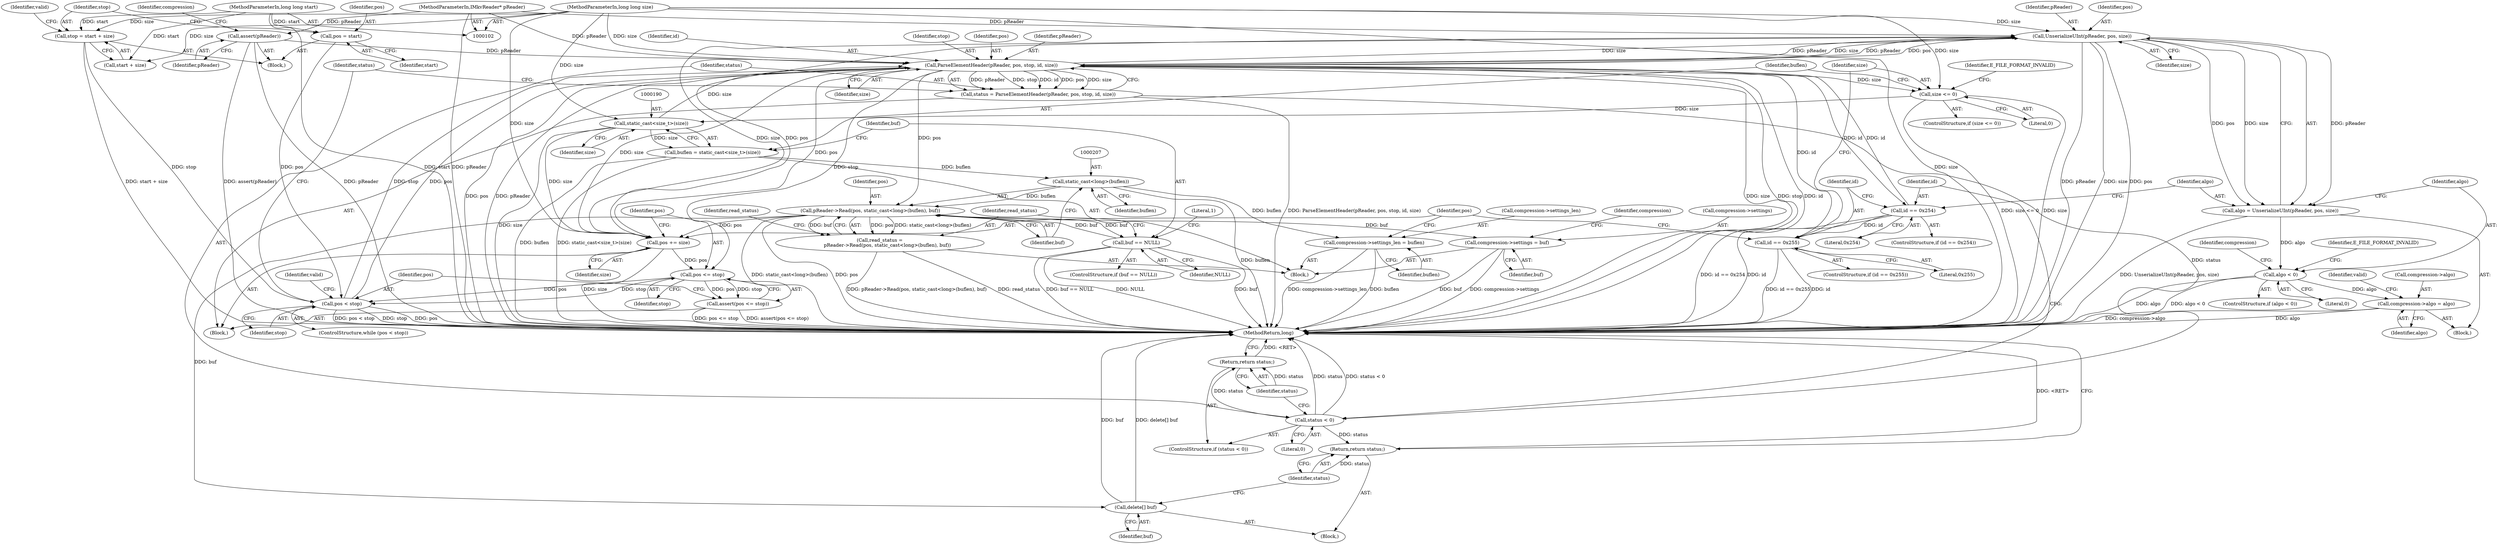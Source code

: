digraph "1_Android_cc274e2abe8b2a6698a5c47d8aa4bb45f1f9538d_46@pointer" {
"1000156" [label="(Call,UnserializeUInt(pReader, pos, size))"];
"1000136" [label="(Call,ParseElementHeader(pReader, pos, stop, id, size))"];
"1000156" [label="(Call,UnserializeUInt(pReader, pos, size))"];
"1000105" [label="(MethodParameterIn,IMkvReader* pReader)"];
"1000104" [label="(MethodParameterIn,long long size)"];
"1000108" [label="(Call,assert(pReader))"];
"1000127" [label="(Call,pos < stop)"];
"1000113" [label="(Call,pos = start)"];
"1000103" [label="(MethodParameterIn,long long start)"];
"1000231" [label="(Call,pos <= stop)"];
"1000227" [label="(Call,pos += size)"];
"1000189" [label="(Call,static_cast<size_t>(size))"];
"1000181" [label="(Call,size <= 0)"];
"1000204" [label="(Call,pReader->Read(pos, static_cast<long>(buflen), buf))"];
"1000206" [label="(Call,static_cast<long>(buflen))"];
"1000187" [label="(Call,buflen = static_cast<size_t>(size))"];
"1000195" [label="(Call,buf == NULL)"];
"1000117" [label="(Call,stop = start + size)"];
"1000176" [label="(Call,id == 0x255)"];
"1000149" [label="(Call,id == 0x254)"];
"1000134" [label="(Call,status = ParseElementHeader(pReader, pos, stop, id, size))"];
"1000143" [label="(Call,status < 0)"];
"1000146" [label="(Return,return status;)"];
"1000215" [label="(Return,return status;)"];
"1000154" [label="(Call,algo = UnserializeUInt(pReader, pos, size))"];
"1000161" [label="(Call,algo < 0)"];
"1000166" [label="(Call,compression->algo = algo)"];
"1000230" [label="(Call,assert(pos <= stop))"];
"1000202" [label="(Call,read_status =\n          pReader->Read(pos, static_cast<long>(buflen), buf))"];
"1000213" [label="(Call,delete[] buf)"];
"1000217" [label="(Call,compression->settings = buf)"];
"1000222" [label="(Call,compression->settings_len = buflen)"];
"1000135" [label="(Identifier,status)"];
"1000150" [label="(Identifier,id)"];
"1000156" [label="(Call,UnserializeUInt(pReader, pos, size))"];
"1000163" [label="(Literal,0)"];
"1000191" [label="(Identifier,size)"];
"1000161" [label="(Call,algo < 0)"];
"1000213" [label="(Call,delete[] buf)"];
"1000176" [label="(Call,id == 0x255)"];
"1000232" [label="(Identifier,pos)"];
"1000179" [label="(Block,)"];
"1000107" [label="(Block,)"];
"1000229" [label="(Identifier,size)"];
"1000165" [label="(Identifier,E_FILE_FORMAT_INVALID)"];
"1000143" [label="(Call,status < 0)"];
"1000154" [label="(Call,algo = UnserializeUInt(pReader, pos, size))"];
"1000134" [label="(Call,status = ParseElementHeader(pReader, pos, stop, id, size))"];
"1000196" [label="(Identifier,buf)"];
"1000230" [label="(Call,assert(pos <= stop))"];
"1000172" [label="(Identifier,valid)"];
"1000222" [label="(Call,compression->settings_len = buflen)"];
"1000147" [label="(Identifier,status)"];
"1000183" [label="(Literal,0)"];
"1000212" [label="(Block,)"];
"1000228" [label="(Identifier,pos)"];
"1000118" [label="(Identifier,stop)"];
"1000185" [label="(Identifier,E_FILE_FORMAT_INVALID)"];
"1000166" [label="(Call,compression->algo = algo)"];
"1000104" [label="(MethodParameterIn,long long size)"];
"1000142" [label="(ControlStructure,if (status < 0))"];
"1000127" [label="(Call,pos < stop)"];
"1000177" [label="(Identifier,id)"];
"1000203" [label="(Identifier,read_status)"];
"1000148" [label="(ControlStructure,if (id == 0x254))"];
"1000211" [label="(Identifier,read_status)"];
"1000170" [label="(Identifier,algo)"];
"1000236" [label="(Identifier,valid)"];
"1000140" [label="(Identifier,id)"];
"1000167" [label="(Call,compression->algo)"];
"1000205" [label="(Identifier,pos)"];
"1000149" [label="(Call,id == 0x254)"];
"1000182" [label="(Identifier,size)"];
"1000141" [label="(Identifier,size)"];
"1000233" [label="(Identifier,stop)"];
"1000151" [label="(Literal,0x254)"];
"1000126" [label="(ControlStructure,while (pos < stop))"];
"1000139" [label="(Identifier,stop)"];
"1000221" [label="(Identifier,buf)"];
"1000231" [label="(Call,pos <= stop)"];
"1000117" [label="(Call,stop = start + size)"];
"1000160" [label="(ControlStructure,if (algo < 0))"];
"1000217" [label="(Call,compression->settings = buf)"];
"1000119" [label="(Call,start + size)"];
"1000157" [label="(Identifier,pReader)"];
"1000224" [label="(Identifier,compression)"];
"1000138" [label="(Identifier,pos)"];
"1000129" [label="(Identifier,stop)"];
"1000128" [label="(Identifier,pos)"];
"1000103" [label="(MethodParameterIn,long long start)"];
"1000158" [label="(Identifier,pos)"];
"1000111" [label="(Identifier,compression)"];
"1000187" [label="(Call,buflen = static_cast<size_t>(size))"];
"1000215" [label="(Return,return status;)"];
"1000115" [label="(Identifier,start)"];
"1000130" [label="(Block,)"];
"1000189" [label="(Call,static_cast<size_t>(size))"];
"1000136" [label="(Call,ParseElementHeader(pReader, pos, stop, id, size))"];
"1000109" [label="(Identifier,pReader)"];
"1000209" [label="(Identifier,buf)"];
"1000168" [label="(Identifier,compression)"];
"1000188" [label="(Identifier,buflen)"];
"1000181" [label="(Call,size <= 0)"];
"1000200" [label="(Literal,1)"];
"1000159" [label="(Identifier,size)"];
"1000206" [label="(Call,static_cast<long>(buflen))"];
"1000195" [label="(Call,buf == NULL)"];
"1000218" [label="(Call,compression->settings)"];
"1000180" [label="(ControlStructure,if (size <= 0))"];
"1000223" [label="(Call,compression->settings_len)"];
"1000144" [label="(Identifier,status)"];
"1000137" [label="(Identifier,pReader)"];
"1000124" [label="(Identifier,valid)"];
"1000202" [label="(Call,read_status =\n          pReader->Read(pos, static_cast<long>(buflen), buf))"];
"1000197" [label="(Identifier,NULL)"];
"1000146" [label="(Return,return status;)"];
"1000175" [label="(ControlStructure,if (id == 0x255))"];
"1000162" [label="(Identifier,algo)"];
"1000155" [label="(Identifier,algo)"];
"1000194" [label="(ControlStructure,if (buf == NULL))"];
"1000108" [label="(Call,assert(pReader))"];
"1000204" [label="(Call,pReader->Read(pos, static_cast<long>(buflen), buf))"];
"1000214" [label="(Identifier,buf)"];
"1000216" [label="(Identifier,status)"];
"1000178" [label="(Literal,0x255)"];
"1000113" [label="(Call,pos = start)"];
"1000241" [label="(MethodReturn,long)"];
"1000208" [label="(Identifier,buflen)"];
"1000114" [label="(Identifier,pos)"];
"1000227" [label="(Call,pos += size)"];
"1000145" [label="(Literal,0)"];
"1000105" [label="(MethodParameterIn,IMkvReader* pReader)"];
"1000152" [label="(Block,)"];
"1000226" [label="(Identifier,buflen)"];
"1000156" -> "1000154"  [label="AST: "];
"1000156" -> "1000159"  [label="CFG: "];
"1000157" -> "1000156"  [label="AST: "];
"1000158" -> "1000156"  [label="AST: "];
"1000159" -> "1000156"  [label="AST: "];
"1000154" -> "1000156"  [label="CFG: "];
"1000156" -> "1000241"  [label="DDG: pReader"];
"1000156" -> "1000241"  [label="DDG: size"];
"1000156" -> "1000241"  [label="DDG: pos"];
"1000156" -> "1000136"  [label="DDG: pReader"];
"1000156" -> "1000136"  [label="DDG: size"];
"1000156" -> "1000154"  [label="DDG: pReader"];
"1000156" -> "1000154"  [label="DDG: pos"];
"1000156" -> "1000154"  [label="DDG: size"];
"1000136" -> "1000156"  [label="DDG: pReader"];
"1000136" -> "1000156"  [label="DDG: pos"];
"1000136" -> "1000156"  [label="DDG: size"];
"1000105" -> "1000156"  [label="DDG: pReader"];
"1000104" -> "1000156"  [label="DDG: size"];
"1000156" -> "1000227"  [label="DDG: size"];
"1000156" -> "1000227"  [label="DDG: pos"];
"1000136" -> "1000134"  [label="AST: "];
"1000136" -> "1000141"  [label="CFG: "];
"1000137" -> "1000136"  [label="AST: "];
"1000138" -> "1000136"  [label="AST: "];
"1000139" -> "1000136"  [label="AST: "];
"1000140" -> "1000136"  [label="AST: "];
"1000141" -> "1000136"  [label="AST: "];
"1000134" -> "1000136"  [label="CFG: "];
"1000136" -> "1000241"  [label="DDG: size"];
"1000136" -> "1000241"  [label="DDG: stop"];
"1000136" -> "1000241"  [label="DDG: id"];
"1000136" -> "1000241"  [label="DDG: pos"];
"1000136" -> "1000241"  [label="DDG: pReader"];
"1000136" -> "1000134"  [label="DDG: pReader"];
"1000136" -> "1000134"  [label="DDG: stop"];
"1000136" -> "1000134"  [label="DDG: id"];
"1000136" -> "1000134"  [label="DDG: pos"];
"1000136" -> "1000134"  [label="DDG: size"];
"1000108" -> "1000136"  [label="DDG: pReader"];
"1000105" -> "1000136"  [label="DDG: pReader"];
"1000127" -> "1000136"  [label="DDG: pos"];
"1000127" -> "1000136"  [label="DDG: stop"];
"1000176" -> "1000136"  [label="DDG: id"];
"1000149" -> "1000136"  [label="DDG: id"];
"1000104" -> "1000136"  [label="DDG: size"];
"1000189" -> "1000136"  [label="DDG: size"];
"1000136" -> "1000149"  [label="DDG: id"];
"1000136" -> "1000181"  [label="DDG: size"];
"1000136" -> "1000204"  [label="DDG: pos"];
"1000136" -> "1000227"  [label="DDG: size"];
"1000136" -> "1000227"  [label="DDG: pos"];
"1000136" -> "1000231"  [label="DDG: stop"];
"1000105" -> "1000102"  [label="AST: "];
"1000105" -> "1000241"  [label="DDG: pReader"];
"1000105" -> "1000108"  [label="DDG: pReader"];
"1000104" -> "1000102"  [label="AST: "];
"1000104" -> "1000241"  [label="DDG: size"];
"1000104" -> "1000117"  [label="DDG: size"];
"1000104" -> "1000119"  [label="DDG: size"];
"1000104" -> "1000181"  [label="DDG: size"];
"1000104" -> "1000189"  [label="DDG: size"];
"1000104" -> "1000227"  [label="DDG: size"];
"1000108" -> "1000107"  [label="AST: "];
"1000108" -> "1000109"  [label="CFG: "];
"1000109" -> "1000108"  [label="AST: "];
"1000111" -> "1000108"  [label="CFG: "];
"1000108" -> "1000241"  [label="DDG: assert(pReader)"];
"1000108" -> "1000241"  [label="DDG: pReader"];
"1000127" -> "1000126"  [label="AST: "];
"1000127" -> "1000129"  [label="CFG: "];
"1000128" -> "1000127"  [label="AST: "];
"1000129" -> "1000127"  [label="AST: "];
"1000135" -> "1000127"  [label="CFG: "];
"1000236" -> "1000127"  [label="CFG: "];
"1000127" -> "1000241"  [label="DDG: pos < stop"];
"1000127" -> "1000241"  [label="DDG: stop"];
"1000127" -> "1000241"  [label="DDG: pos"];
"1000113" -> "1000127"  [label="DDG: pos"];
"1000231" -> "1000127"  [label="DDG: pos"];
"1000231" -> "1000127"  [label="DDG: stop"];
"1000117" -> "1000127"  [label="DDG: stop"];
"1000113" -> "1000107"  [label="AST: "];
"1000113" -> "1000115"  [label="CFG: "];
"1000114" -> "1000113"  [label="AST: "];
"1000115" -> "1000113"  [label="AST: "];
"1000118" -> "1000113"  [label="CFG: "];
"1000103" -> "1000113"  [label="DDG: start"];
"1000103" -> "1000102"  [label="AST: "];
"1000103" -> "1000241"  [label="DDG: start"];
"1000103" -> "1000117"  [label="DDG: start"];
"1000103" -> "1000119"  [label="DDG: start"];
"1000231" -> "1000230"  [label="AST: "];
"1000231" -> "1000233"  [label="CFG: "];
"1000232" -> "1000231"  [label="AST: "];
"1000233" -> "1000231"  [label="AST: "];
"1000230" -> "1000231"  [label="CFG: "];
"1000231" -> "1000230"  [label="DDG: pos"];
"1000231" -> "1000230"  [label="DDG: stop"];
"1000227" -> "1000231"  [label="DDG: pos"];
"1000227" -> "1000130"  [label="AST: "];
"1000227" -> "1000229"  [label="CFG: "];
"1000228" -> "1000227"  [label="AST: "];
"1000229" -> "1000227"  [label="AST: "];
"1000232" -> "1000227"  [label="CFG: "];
"1000227" -> "1000241"  [label="DDG: size"];
"1000189" -> "1000227"  [label="DDG: size"];
"1000204" -> "1000227"  [label="DDG: pos"];
"1000189" -> "1000187"  [label="AST: "];
"1000189" -> "1000191"  [label="CFG: "];
"1000190" -> "1000189"  [label="AST: "];
"1000191" -> "1000189"  [label="AST: "];
"1000187" -> "1000189"  [label="CFG: "];
"1000189" -> "1000241"  [label="DDG: size"];
"1000189" -> "1000187"  [label="DDG: size"];
"1000181" -> "1000189"  [label="DDG: size"];
"1000181" -> "1000180"  [label="AST: "];
"1000181" -> "1000183"  [label="CFG: "];
"1000182" -> "1000181"  [label="AST: "];
"1000183" -> "1000181"  [label="AST: "];
"1000185" -> "1000181"  [label="CFG: "];
"1000188" -> "1000181"  [label="CFG: "];
"1000181" -> "1000241"  [label="DDG: size <= 0"];
"1000181" -> "1000241"  [label="DDG: size"];
"1000204" -> "1000202"  [label="AST: "];
"1000204" -> "1000209"  [label="CFG: "];
"1000205" -> "1000204"  [label="AST: "];
"1000206" -> "1000204"  [label="AST: "];
"1000209" -> "1000204"  [label="AST: "];
"1000202" -> "1000204"  [label="CFG: "];
"1000204" -> "1000241"  [label="DDG: static_cast<long>(buflen)"];
"1000204" -> "1000241"  [label="DDG: pos"];
"1000204" -> "1000195"  [label="DDG: buf"];
"1000204" -> "1000202"  [label="DDG: pos"];
"1000204" -> "1000202"  [label="DDG: static_cast<long>(buflen)"];
"1000204" -> "1000202"  [label="DDG: buf"];
"1000206" -> "1000204"  [label="DDG: buflen"];
"1000195" -> "1000204"  [label="DDG: buf"];
"1000204" -> "1000213"  [label="DDG: buf"];
"1000204" -> "1000217"  [label="DDG: buf"];
"1000206" -> "1000208"  [label="CFG: "];
"1000207" -> "1000206"  [label="AST: "];
"1000208" -> "1000206"  [label="AST: "];
"1000209" -> "1000206"  [label="CFG: "];
"1000206" -> "1000241"  [label="DDG: buflen"];
"1000187" -> "1000206"  [label="DDG: buflen"];
"1000206" -> "1000222"  [label="DDG: buflen"];
"1000187" -> "1000179"  [label="AST: "];
"1000188" -> "1000187"  [label="AST: "];
"1000196" -> "1000187"  [label="CFG: "];
"1000187" -> "1000241"  [label="DDG: buflen"];
"1000187" -> "1000241"  [label="DDG: static_cast<size_t>(size)"];
"1000195" -> "1000194"  [label="AST: "];
"1000195" -> "1000197"  [label="CFG: "];
"1000196" -> "1000195"  [label="AST: "];
"1000197" -> "1000195"  [label="AST: "];
"1000200" -> "1000195"  [label="CFG: "];
"1000203" -> "1000195"  [label="CFG: "];
"1000195" -> "1000241"  [label="DDG: buf == NULL"];
"1000195" -> "1000241"  [label="DDG: NULL"];
"1000195" -> "1000241"  [label="DDG: buf"];
"1000117" -> "1000107"  [label="AST: "];
"1000117" -> "1000119"  [label="CFG: "];
"1000118" -> "1000117"  [label="AST: "];
"1000119" -> "1000117"  [label="AST: "];
"1000124" -> "1000117"  [label="CFG: "];
"1000117" -> "1000241"  [label="DDG: start + size"];
"1000176" -> "1000175"  [label="AST: "];
"1000176" -> "1000178"  [label="CFG: "];
"1000177" -> "1000176"  [label="AST: "];
"1000178" -> "1000176"  [label="AST: "];
"1000182" -> "1000176"  [label="CFG: "];
"1000228" -> "1000176"  [label="CFG: "];
"1000176" -> "1000241"  [label="DDG: id == 0x255"];
"1000176" -> "1000241"  [label="DDG: id"];
"1000149" -> "1000176"  [label="DDG: id"];
"1000149" -> "1000148"  [label="AST: "];
"1000149" -> "1000151"  [label="CFG: "];
"1000150" -> "1000149"  [label="AST: "];
"1000151" -> "1000149"  [label="AST: "];
"1000155" -> "1000149"  [label="CFG: "];
"1000177" -> "1000149"  [label="CFG: "];
"1000149" -> "1000241"  [label="DDG: id == 0x254"];
"1000149" -> "1000241"  [label="DDG: id"];
"1000134" -> "1000130"  [label="AST: "];
"1000135" -> "1000134"  [label="AST: "];
"1000144" -> "1000134"  [label="CFG: "];
"1000134" -> "1000241"  [label="DDG: ParseElementHeader(pReader, pos, stop, id, size)"];
"1000134" -> "1000143"  [label="DDG: status"];
"1000143" -> "1000142"  [label="AST: "];
"1000143" -> "1000145"  [label="CFG: "];
"1000144" -> "1000143"  [label="AST: "];
"1000145" -> "1000143"  [label="AST: "];
"1000147" -> "1000143"  [label="CFG: "];
"1000150" -> "1000143"  [label="CFG: "];
"1000143" -> "1000241"  [label="DDG: status"];
"1000143" -> "1000241"  [label="DDG: status < 0"];
"1000143" -> "1000146"  [label="DDG: status"];
"1000143" -> "1000215"  [label="DDG: status"];
"1000146" -> "1000142"  [label="AST: "];
"1000146" -> "1000147"  [label="CFG: "];
"1000147" -> "1000146"  [label="AST: "];
"1000241" -> "1000146"  [label="CFG: "];
"1000146" -> "1000241"  [label="DDG: <RET>"];
"1000147" -> "1000146"  [label="DDG: status"];
"1000215" -> "1000212"  [label="AST: "];
"1000215" -> "1000216"  [label="CFG: "];
"1000216" -> "1000215"  [label="AST: "];
"1000241" -> "1000215"  [label="CFG: "];
"1000215" -> "1000241"  [label="DDG: <RET>"];
"1000216" -> "1000215"  [label="DDG: status"];
"1000154" -> "1000152"  [label="AST: "];
"1000155" -> "1000154"  [label="AST: "];
"1000162" -> "1000154"  [label="CFG: "];
"1000154" -> "1000241"  [label="DDG: UnserializeUInt(pReader, pos, size)"];
"1000154" -> "1000161"  [label="DDG: algo"];
"1000161" -> "1000160"  [label="AST: "];
"1000161" -> "1000163"  [label="CFG: "];
"1000162" -> "1000161"  [label="AST: "];
"1000163" -> "1000161"  [label="AST: "];
"1000165" -> "1000161"  [label="CFG: "];
"1000168" -> "1000161"  [label="CFG: "];
"1000161" -> "1000241"  [label="DDG: algo"];
"1000161" -> "1000241"  [label="DDG: algo < 0"];
"1000161" -> "1000166"  [label="DDG: algo"];
"1000166" -> "1000152"  [label="AST: "];
"1000166" -> "1000170"  [label="CFG: "];
"1000167" -> "1000166"  [label="AST: "];
"1000170" -> "1000166"  [label="AST: "];
"1000172" -> "1000166"  [label="CFG: "];
"1000166" -> "1000241"  [label="DDG: compression->algo"];
"1000166" -> "1000241"  [label="DDG: algo"];
"1000230" -> "1000130"  [label="AST: "];
"1000128" -> "1000230"  [label="CFG: "];
"1000230" -> "1000241"  [label="DDG: pos <= stop"];
"1000230" -> "1000241"  [label="DDG: assert(pos <= stop)"];
"1000202" -> "1000179"  [label="AST: "];
"1000203" -> "1000202"  [label="AST: "];
"1000211" -> "1000202"  [label="CFG: "];
"1000202" -> "1000241"  [label="DDG: read_status"];
"1000202" -> "1000241"  [label="DDG: pReader->Read(pos, static_cast<long>(buflen), buf)"];
"1000213" -> "1000212"  [label="AST: "];
"1000213" -> "1000214"  [label="CFG: "];
"1000214" -> "1000213"  [label="AST: "];
"1000216" -> "1000213"  [label="CFG: "];
"1000213" -> "1000241"  [label="DDG: buf"];
"1000213" -> "1000241"  [label="DDG: delete[] buf"];
"1000217" -> "1000179"  [label="AST: "];
"1000217" -> "1000221"  [label="CFG: "];
"1000218" -> "1000217"  [label="AST: "];
"1000221" -> "1000217"  [label="AST: "];
"1000224" -> "1000217"  [label="CFG: "];
"1000217" -> "1000241"  [label="DDG: buf"];
"1000217" -> "1000241"  [label="DDG: compression->settings"];
"1000222" -> "1000179"  [label="AST: "];
"1000222" -> "1000226"  [label="CFG: "];
"1000223" -> "1000222"  [label="AST: "];
"1000226" -> "1000222"  [label="AST: "];
"1000228" -> "1000222"  [label="CFG: "];
"1000222" -> "1000241"  [label="DDG: compression->settings_len"];
"1000222" -> "1000241"  [label="DDG: buflen"];
}
